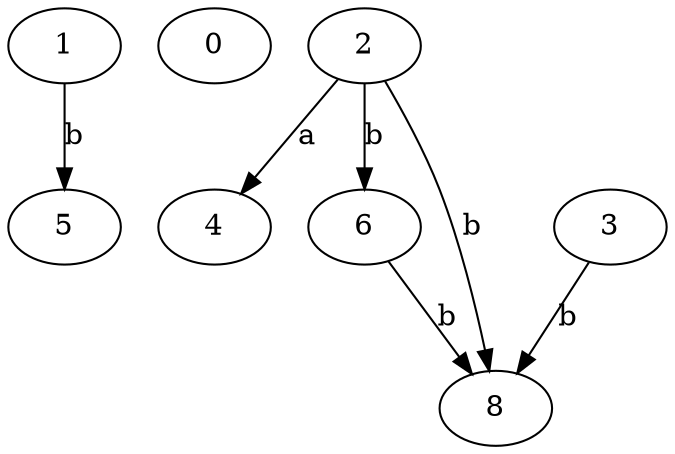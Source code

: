 strict digraph  {
1;
0;
2;
3;
4;
5;
6;
8;
1 -> 5  [label=b];
2 -> 4  [label=a];
2 -> 6  [label=b];
2 -> 8  [label=b];
3 -> 8  [label=b];
6 -> 8  [label=b];
}
